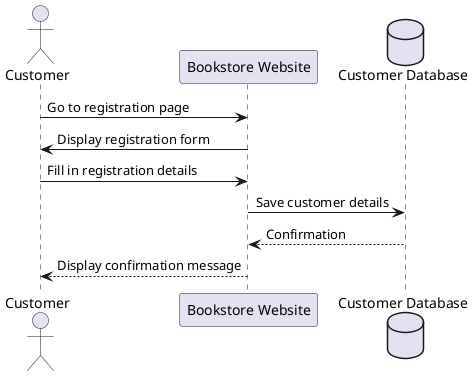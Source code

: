 @startuml
actor Customer
participant "Bookstore Website" as Website
database "Customer Database" as db

Customer -> Website: Go to registration page
Website -> Customer: Display registration form
Customer -> Website: Fill in registration details
Website -> db: Save customer details
db --> Website: Confirmation
Website --> Customer: Display confirmation message
@enduml
